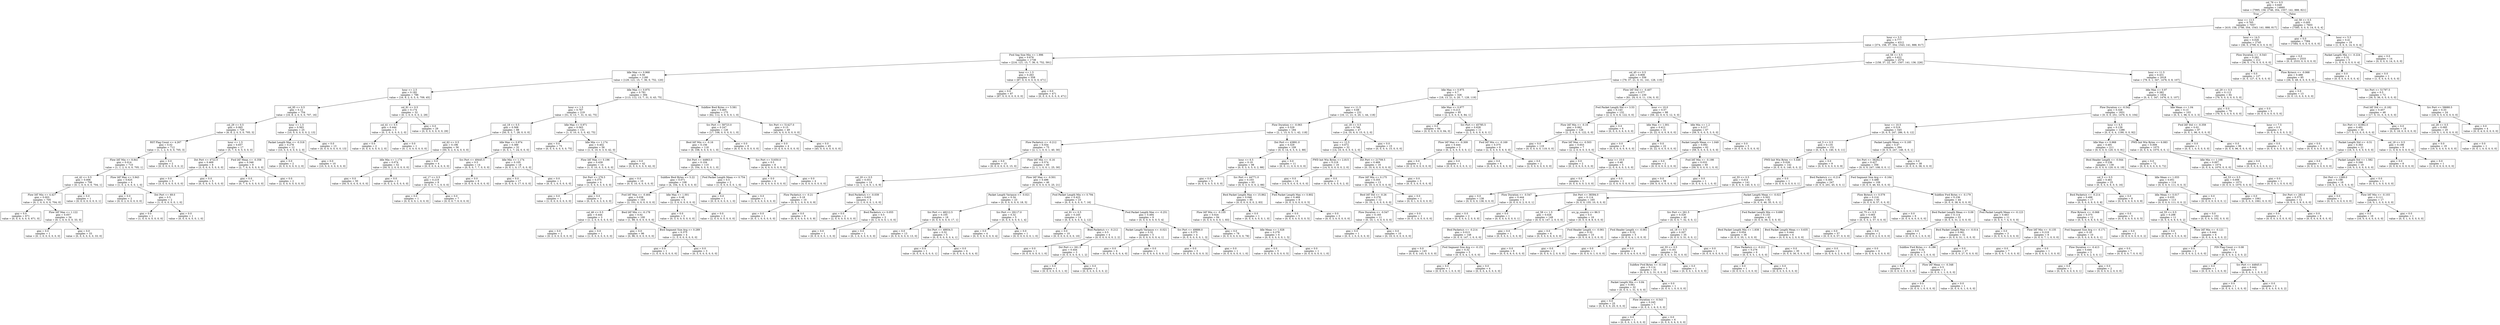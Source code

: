 digraph Tree {
node [shape=box] ;
0 [label="col_76 <= 0.5\ngini = 0.649\nsamples = 14660\nvalue = [7995, 158, 2746, 354, 1557, 141, 888, 821]"] ;
1 [label="hour <= 13.5\ngini = 0.765\nsamples = 7057\nvalue = [410, 158, 2746, 354, 1543, 141, 888, 817]"] ;
0 -> 1 [labeldistance=2.5, labelangle=45, headlabel="True"] ;
2 [label="hour <= 3.5\ngini = 0.777\nsamples = 4312\nvalue = [374, 158, 37, 354, 1543, 141, 888, 817]"] ;
1 -> 2 ;
3 [label="Fwd Seg Size Min <= 1.996\ngini = 0.676\nsamples = 1738\nvalue = [216, 121, 15, 7, 36, 0, 752, 591]"] ;
2 -> 3 ;
4 [label="Idle Max <= 0.968\ngini = 0.56\nsamples = 1180\nvalue = [129, 121, 15, 7, 36, 0, 752, 120]"] ;
3 -> 4 ;
5 [label="hour <= 2.5\ngini = 0.182\nsamples = 786\nvalue = [16, 9, 2, 0, 5, 0, 709, 45]"] ;
4 -> 5 ;
6 [label="col_95 <= 0.5\ngini = 0.12\nsamples = 754\nvalue = [16, 8, 2, 0, 5, 0, 707, 16]"] ;
5 -> 6 ;
7 [label="col_29 <= 0.5\ngini = 0.065\nsamples = 729\nvalue = [6, 8, 2, 0, 5, 0, 705, 3]"] ;
6 -> 7 ;
8 [label="RST Flag Count <= 4.267\ngini = 0.02\nsamples = 712\nvalue = [1, 1, 2, 0, 0, 0, 705, 3]"] ;
7 -> 8 ;
9 [label="Flow IAT Min <= 8.841\ngini = 0.014\nsamples = 710\nvalue = [1, 1, 2, 0, 0, 0, 705, 1]"] ;
8 -> 9 ;
10 [label="col_42 <= 0.5\ngini = 0.006\nsamples = 706\nvalue = [0, 1, 0, 0, 0, 0, 704, 1]"] ;
9 -> 10 ;
11 [label="Flow IAT Min <= 4.427\ngini = 0.003\nsamples = 705\nvalue = [0, 1, 0, 0, 0, 0, 704, 0]"] ;
10 -> 11 ;
12 [label="gini = 0.0\nsamples = 671\nvalue = [0, 0, 0, 0, 0, 0, 671, 0]"] ;
11 -> 12 ;
13 [label="Flow IAT Max <= 1.122\ngini = 0.057\nsamples = 34\nvalue = [0, 1, 0, 0, 0, 0, 33, 0]"] ;
11 -> 13 ;
14 [label="gini = 0.0\nsamples = 1\nvalue = [0, 1, 0, 0, 0, 0, 0, 0]"] ;
13 -> 14 ;
15 [label="gini = 0.0\nsamples = 33\nvalue = [0, 0, 0, 0, 0, 0, 33, 0]"] ;
13 -> 15 ;
16 [label="gini = 0.0\nsamples = 1\nvalue = [0, 0, 0, 0, 0, 0, 0, 1]"] ;
10 -> 16 ;
17 [label="Flow IAT Max <= 3.943\ngini = 0.625\nsamples = 4\nvalue = [1, 0, 2, 0, 0, 0, 1, 0]"] ;
9 -> 17 ;
18 [label="gini = 0.0\nsamples = 2\nvalue = [0, 0, 2, 0, 0, 0, 0, 0]"] ;
17 -> 18 ;
19 [label="Dst Port <= 69.0\ngini = 0.5\nsamples = 2\nvalue = [1, 0, 0, 0, 0, 0, 1, 0]"] ;
17 -> 19 ;
20 [label="gini = 0.0\nsamples = 1\nvalue = [1, 0, 0, 0, 0, 0, 0, 0]"] ;
19 -> 20 ;
21 [label="gini = 0.0\nsamples = 1\nvalue = [0, 0, 0, 0, 0, 0, 1, 0]"] ;
19 -> 21 ;
22 [label="gini = 0.0\nsamples = 2\nvalue = [0, 0, 0, 0, 0, 0, 0, 2]"] ;
8 -> 22 ;
23 [label="hour <= 1.5\ngini = 0.657\nsamples = 17\nvalue = [5, 7, 0, 0, 5, 0, 0, 0]"] ;
7 -> 23 ;
24 [label="Dst Port <= 4722.0\ngini = 0.469\nsamples = 8\nvalue = [3, 0, 0, 0, 5, 0, 0, 0]"] ;
23 -> 24 ;
25 [label="gini = 0.0\nsamples = 3\nvalue = [3, 0, 0, 0, 0, 0, 0, 0]"] ;
24 -> 25 ;
26 [label="gini = 0.0\nsamples = 5\nvalue = [0, 0, 0, 0, 5, 0, 0, 0]"] ;
24 -> 26 ;
27 [label="Fwd IAT Mean <= -0.358\ngini = 0.346\nsamples = 9\nvalue = [2, 7, 0, 0, 0, 0, 0, 0]"] ;
23 -> 27 ;
28 [label="gini = 0.0\nsamples = 7\nvalue = [0, 7, 0, 0, 0, 0, 0, 0]"] ;
27 -> 28 ;
29 [label="gini = 0.0\nsamples = 2\nvalue = [2, 0, 0, 0, 0, 0, 0, 0]"] ;
27 -> 29 ;
30 [label="hour <= 1.5\ngini = 0.563\nsamples = 25\nvalue = [10, 0, 0, 0, 0, 0, 2, 13]"] ;
6 -> 30 ;
31 [label="Packet Length Max <= -0.318\ngini = 0.278\nsamples = 12\nvalue = [10, 0, 0, 0, 0, 0, 2, 0]"] ;
30 -> 31 ;
32 [label="gini = 0.0\nsamples = 2\nvalue = [0, 0, 0, 0, 0, 0, 2, 0]"] ;
31 -> 32 ;
33 [label="gini = 0.0\nsamples = 10\nvalue = [10, 0, 0, 0, 0, 0, 0, 0]"] ;
31 -> 33 ;
34 [label="gini = 0.0\nsamples = 13\nvalue = [0, 0, 0, 0, 0, 0, 0, 13]"] ;
30 -> 34 ;
35 [label="col_91 <= 0.5\ngini = 0.174\nsamples = 32\nvalue = [0, 1, 0, 0, 0, 0, 2, 29]"] ;
5 -> 35 ;
36 [label="col_41 <= 0.5\ngini = 0.444\nsamples = 3\nvalue = [0, 1, 0, 0, 0, 0, 2, 0]"] ;
35 -> 36 ;
37 [label="gini = 0.0\nsamples = 2\nvalue = [0, 0, 0, 0, 0, 0, 2, 0]"] ;
36 -> 37 ;
38 [label="gini = 0.0\nsamples = 1\nvalue = [0, 1, 0, 0, 0, 0, 0, 0]"] ;
36 -> 38 ;
39 [label="gini = 0.0\nsamples = 29\nvalue = [0, 0, 0, 0, 0, 0, 0, 29]"] ;
35 -> 39 ;
40 [label="Idle Max <= 0.975\ngini = 0.781\nsamples = 394\nvalue = [113, 112, 13, 7, 31, 0, 43, 75]"] ;
4 -> 40 ;
41 [label="hour <= 1.5\ngini = 0.767\nsamples = 219\nvalue = [51, 0, 13, 7, 31, 0, 42, 75]"] ;
40 -> 41 ;
42 [label="col_18 <= 0.5\ngini = 0.568\nsamples = 88\nvalue = [50, 0, 3, 7, 28, 0, 0, 0]"] ;
41 -> 42 ;
43 [label="col_62 <= 0.5\ngini = 0.196\nsamples = 56\nvalue = [50, 0, 2, 0, 4, 0, 0, 0]"] ;
42 -> 43 ;
44 [label="Idle Min <= 1.174\ngini = 0.074\nsamples = 52\nvalue = [50, 0, 2, 0, 0, 0, 0, 0]"] ;
43 -> 44 ;
45 [label="gini = 0.0\nsamples = 50\nvalue = [50, 0, 0, 0, 0, 0, 0, 0]"] ;
44 -> 45 ;
46 [label="gini = 0.0\nsamples = 2\nvalue = [0, 0, 2, 0, 0, 0, 0, 0]"] ;
44 -> 46 ;
47 [label="gini = 0.0\nsamples = 4\nvalue = [0, 0, 0, 0, 4, 0, 0, 0]"] ;
43 -> 47 ;
48 [label="Idle Max <= 0.974\ngini = 0.389\nsamples = 32\nvalue = [0, 0, 1, 7, 24, 0, 0, 0]"] ;
42 -> 48 ;
49 [label="Src Port <= 49445.5\ngini = 0.5\nsamples = 14\nvalue = [0, 0, 0, 7, 7, 0, 0, 0]"] ;
48 -> 49 ;
50 [label="col_17 <= 0.5\ngini = 0.219\nsamples = 8\nvalue = [0, 0, 0, 7, 1, 0, 0, 0]"] ;
49 -> 50 ;
51 [label="gini = 0.0\nsamples = 1\nvalue = [0, 0, 0, 0, 1, 0, 0, 0]"] ;
50 -> 51 ;
52 [label="gini = 0.0\nsamples = 7\nvalue = [0, 0, 0, 7, 0, 0, 0, 0]"] ;
50 -> 52 ;
53 [label="gini = 0.0\nsamples = 6\nvalue = [0, 0, 0, 0, 6, 0, 0, 0]"] ;
49 -> 53 ;
54 [label="Idle Min <= 1.174\ngini = 0.105\nsamples = 18\nvalue = [0, 0, 1, 0, 17, 0, 0, 0]"] ;
48 -> 54 ;
55 [label="gini = 0.0\nsamples = 17\nvalue = [0, 0, 0, 0, 17, 0, 0, 0]"] ;
54 -> 55 ;
56 [label="gini = 0.0\nsamples = 1\nvalue = [0, 0, 1, 0, 0, 0, 0, 0]"] ;
54 -> 56 ;
57 [label="Idle Max <= 0.971\ngini = 0.563\nsamples = 131\nvalue = [1, 0, 10, 0, 3, 0, 42, 75]"] ;
41 -> 57 ;
58 [label="gini = 0.0\nsamples = 75\nvalue = [0, 0, 0, 0, 0, 0, 0, 75]"] ;
57 -> 58 ;
59 [label="Idle Min <= 1.174\ngini = 0.402\nsamples = 56\nvalue = [1, 0, 10, 0, 3, 0, 42, 0]"] ;
57 -> 59 ;
60 [label="Flow IAT Max <= 0.196\ngini = 0.439\nsamples = 14\nvalue = [1, 0, 10, 0, 3, 0, 0, 0]"] ;
59 -> 60 ;
61 [label="Dst Port <= 276.5\ngini = 0.375\nsamples = 4\nvalue = [1, 0, 0, 0, 3, 0, 0, 0]"] ;
60 -> 61 ;
62 [label="gini = 0.0\nsamples = 1\nvalue = [1, 0, 0, 0, 0, 0, 0, 0]"] ;
61 -> 62 ;
63 [label="gini = 0.0\nsamples = 3\nvalue = [0, 0, 0, 0, 3, 0, 0, 0]"] ;
61 -> 63 ;
64 [label="gini = 0.0\nsamples = 10\nvalue = [0, 0, 10, 0, 0, 0, 0, 0]"] ;
60 -> 64 ;
65 [label="gini = 0.0\nsamples = 42\nvalue = [0, 0, 0, 0, 0, 0, 42, 0]"] ;
59 -> 65 ;
66 [label="Subflow Bwd Bytes <= 5.581\ngini = 0.465\nsamples = 175\nvalue = [62, 112, 0, 0, 0, 0, 1, 0]"] ;
40 -> 66 ;
67 [label="Src Port <= 58723.0\ngini = 0.247\nsamples = 126\nvalue = [17, 108, 0, 0, 0, 0, 1, 0]"] ;
66 -> 67 ;
68 [label="Bwd IAT Min <= -0.16\ngini = 0.156\nsamples = 118\nvalue = [9, 108, 0, 0, 0, 0, 1, 0]"] ;
67 -> 68 ;
69 [label="Dst Port <= 44863.0\ngini = 0.104\nsamples = 110\nvalue = [5, 104, 0, 0, 0, 0, 1, 0]"] ;
68 -> 69 ;
70 [label="Subflow Bwd Bytes <= 5.22\ngini = 0.071\nsamples = 108\nvalue = [4, 104, 0, 0, 0, 0, 0, 0]"] ;
69 -> 70 ;
71 [label="Fwd IAT Max <= -0.464\ngini = 0.038\nsamples = 103\nvalue = [2, 101, 0, 0, 0, 0, 0, 0]"] ;
70 -> 71 ;
72 [label="col_46 <= 0.5\ngini = 0.444\nsamples = 3\nvalue = [1, 2, 0, 0, 0, 0, 0, 0]"] ;
71 -> 72 ;
73 [label="gini = 0.0\nsamples = 2\nvalue = [0, 2, 0, 0, 0, 0, 0, 0]"] ;
72 -> 73 ;
74 [label="gini = 0.0\nsamples = 1\nvalue = [1, 0, 0, 0, 0, 0, 0, 0]"] ;
72 -> 74 ;
75 [label="Bwd IAT Min <= -0.178\ngini = 0.02\nsamples = 100\nvalue = [1, 99, 0, 0, 0, 0, 0, 0]"] ;
71 -> 75 ;
76 [label="gini = 0.0\nsamples = 96\nvalue = [0, 96, 0, 0, 0, 0, 0, 0]"] ;
75 -> 76 ;
77 [label="Bwd Segment Size Avg <= 0.289\ngini = 0.375\nsamples = 4\nvalue = [1, 3, 0, 0, 0, 0, 0, 0]"] ;
75 -> 77 ;
78 [label="gini = 0.0\nsamples = 1\nvalue = [1, 0, 0, 0, 0, 0, 0, 0]"] ;
77 -> 78 ;
79 [label="gini = 0.0\nsamples = 3\nvalue = [0, 3, 0, 0, 0, 0, 0, 0]"] ;
77 -> 79 ;
80 [label="Idle Max <= 1.001\ngini = 0.48\nsamples = 5\nvalue = [2, 3, 0, 0, 0, 0, 0, 0]"] ;
70 -> 80 ;
81 [label="gini = 0.0\nsamples = 3\nvalue = [0, 3, 0, 0, 0, 0, 0, 0]"] ;
80 -> 81 ;
82 [label="gini = 0.0\nsamples = 2\nvalue = [2, 0, 0, 0, 0, 0, 0, 0]"] ;
80 -> 82 ;
83 [label="Fwd Packet Length Mean <= 0.754\ngini = 0.5\nsamples = 2\nvalue = [1, 0, 0, 0, 0, 0, 1, 0]"] ;
69 -> 83 ;
84 [label="gini = 0.0\nsamples = 1\nvalue = [0, 0, 0, 0, 0, 0, 1, 0]"] ;
83 -> 84 ;
85 [label="gini = 0.0\nsamples = 1\nvalue = [1, 0, 0, 0, 0, 0, 0, 0]"] ;
83 -> 85 ;
86 [label="Src Port <= 51650.0\ngini = 0.5\nsamples = 8\nvalue = [4, 4, 0, 0, 0, 0, 0, 0]"] ;
68 -> 86 ;
87 [label="gini = 0.0\nsamples = 4\nvalue = [0, 4, 0, 0, 0, 0, 0, 0]"] ;
86 -> 87 ;
88 [label="gini = 0.0\nsamples = 4\nvalue = [4, 0, 0, 0, 0, 0, 0, 0]"] ;
86 -> 88 ;
89 [label="gini = 0.0\nsamples = 8\nvalue = [8, 0, 0, 0, 0, 0, 0, 0]"] ;
67 -> 89 ;
90 [label="Src Port <= 51427.0\ngini = 0.15\nsamples = 49\nvalue = [45, 4, 0, 0, 0, 0, 0, 0]"] ;
66 -> 90 ;
91 [label="gini = 0.0\nsamples = 4\nvalue = [0, 4, 0, 0, 0, 0, 0, 0]"] ;
90 -> 91 ;
92 [label="gini = 0.0\nsamples = 45\nvalue = [45, 0, 0, 0, 0, 0, 0, 0]"] ;
90 -> 92 ;
93 [label="hour <= 1.5\ngini = 0.263\nsamples = 558\nvalue = [87, 0, 0, 0, 0, 0, 0, 471]"] ;
3 -> 93 ;
94 [label="gini = 0.0\nsamples = 87\nvalue = [87, 0, 0, 0, 0, 0, 0, 0]"] ;
93 -> 94 ;
95 [label="gini = 0.0\nsamples = 471\nvalue = [0, 0, 0, 0, 0, 0, 0, 471]"] ;
93 -> 95 ;
96 [label="col_58 <= 0.5\ngini = 0.622\nsamples = 2574\nvalue = [158, 37, 22, 347, 1507, 141, 136, 226]"] ;
2 -> 96 ;
97 [label="col_45 <= 0.5\ngini = 0.808\nsamples = 556\nvalue = [79, 37, 21, 0, 31, 141, 128, 119]"] ;
96 -> 97 ;
98 [label="Idle Max <= 0.975\ngini = 0.7\nsamples = 326\nvalue = [18, 13, 21, 0, 20, 7, 128, 119]"] ;
97 -> 98 ;
99 [label="hour <= 11.5\ngini = 0.68\nsamples = 231\nvalue = [16, 11, 21, 0, 20, 1, 44, 118]"] ;
98 -> 99 ;
100 [label="Flow Duration <= -0.063\ngini = 0.529\nsamples = 184\nvalue = [2, 1, 15, 0, 5, 1, 42, 118]"] ;
99 -> 100 ;
101 [label="Flow Packets/s <= -0.212\ngini = 0.554\nsamples = 75\nvalue = [2, 1, 1, 0, 0, 1, 40, 30]"] ;
100 -> 101 ;
102 [label="gini = 0.0\nsamples = 15\nvalue = [0, 0, 0, 0, 0, 0, 15, 0]"] ;
101 -> 102 ;
103 [label="Flow IAT Min <= -0.16\ngini = 0.574\nsamples = 60\nvalue = [2, 1, 1, 0, 0, 1, 25, 30]"] ;
101 -> 103 ;
104 [label="col_20 <= 0.5\ngini = 0.551\nsamples = 14\nvalue = [2, 1, 1, 0, 0, 1, 0, 9]"] ;
103 -> 104 ;
105 [label="Flow Packets/s <= -0.21\ngini = 0.18\nsamples = 10\nvalue = [0, 0, 1, 0, 0, 0, 0, 9]"] ;
104 -> 105 ;
106 [label="gini = 0.0\nsamples = 1\nvalue = [0, 0, 1, 0, 0, 0, 0, 0]"] ;
105 -> 106 ;
107 [label="gini = 0.0\nsamples = 9\nvalue = [0, 0, 0, 0, 0, 0, 0, 9]"] ;
105 -> 107 ;
108 [label="Bwd Packets/s <= -0.039\ngini = 0.625\nsamples = 4\nvalue = [2, 1, 0, 0, 0, 1, 0, 0]"] ;
104 -> 108 ;
109 [label="gini = 0.0\nsamples = 2\nvalue = [2, 0, 0, 0, 0, 0, 0, 0]"] ;
108 -> 109 ;
110 [label="Bwd Packets/s <= 0.055\ngini = 0.5\nsamples = 2\nvalue = [0, 1, 0, 0, 0, 1, 0, 0]"] ;
108 -> 110 ;
111 [label="gini = 0.0\nsamples = 1\nvalue = [0, 0, 0, 0, 0, 1, 0, 0]"] ;
110 -> 111 ;
112 [label="gini = 0.0\nsamples = 1\nvalue = [0, 1, 0, 0, 0, 0, 0, 0]"] ;
110 -> 112 ;
113 [label="Flow IAT Max <= -0.501\ngini = 0.496\nsamples = 46\nvalue = [0, 0, 0, 0, 0, 0, 25, 21]"] ;
103 -> 113 ;
114 [label="Packet Length Variance <= -0.021\ngini = 0.34\nsamples = 23\nvalue = [0, 0, 0, 0, 0, 0, 18, 5]"] ;
113 -> 114 ;
115 [label="Src Port <= 48212.5\ngini = 0.105\nsamples = 18\nvalue = [0, 0, 0, 0, 0, 0, 17, 1]"] ;
114 -> 115 ;
116 [label="gini = 0.0\nsamples = 13\nvalue = [0, 0, 0, 0, 0, 0, 13, 0]"] ;
115 -> 116 ;
117 [label="Src Port <= 48934.5\ngini = 0.32\nsamples = 5\nvalue = [0, 0, 0, 0, 0, 0, 4, 1]"] ;
115 -> 117 ;
118 [label="gini = 0.0\nsamples = 1\nvalue = [0, 0, 0, 0, 0, 0, 0, 1]"] ;
117 -> 118 ;
119 [label="gini = 0.0\nsamples = 4\nvalue = [0, 0, 0, 0, 0, 0, 4, 0]"] ;
117 -> 119 ;
120 [label="Src Port <= 29117.0\ngini = 0.32\nsamples = 5\nvalue = [0, 0, 0, 0, 0, 0, 1, 4]"] ;
114 -> 120 ;
121 [label="gini = 0.0\nsamples = 4\nvalue = [0, 0, 0, 0, 0, 0, 0, 4]"] ;
120 -> 121 ;
122 [label="gini = 0.0\nsamples = 1\nvalue = [0, 0, 0, 0, 0, 0, 1, 0]"] ;
120 -> 122 ;
123 [label="Fwd Packet Length Min <= 0.794\ngini = 0.423\nsamples = 23\nvalue = [0, 0, 0, 0, 0, 0, 7, 16]"] ;
113 -> 123 ;
124 [label="col_91 <= 0.5\ngini = 0.245\nsamples = 14\nvalue = [0, 0, 0, 0, 0, 0, 2, 12]"] ;
123 -> 124 ;
125 [label="gini = 0.0\nsamples = 10\nvalue = [0, 0, 0, 0, 0, 0, 0, 10]"] ;
124 -> 125 ;
126 [label="Bwd Packets/s <= -0.212\ngini = 0.5\nsamples = 4\nvalue = [0, 0, 0, 0, 0, 0, 2, 2]"] ;
124 -> 126 ;
127 [label="gini = 0.0\nsamples = 1\nvalue = [0, 0, 0, 0, 0, 0, 1, 0]"] ;
126 -> 127 ;
128 [label="Dst Port <= 261.5\ngini = 0.444\nsamples = 3\nvalue = [0, 0, 0, 0, 0, 0, 1, 2]"] ;
126 -> 128 ;
129 [label="gini = 0.0\nsamples = 1\nvalue = [0, 0, 0, 0, 0, 0, 1, 0]"] ;
128 -> 129 ;
130 [label="gini = 0.0\nsamples = 2\nvalue = [0, 0, 0, 0, 0, 0, 0, 2]"] ;
128 -> 130 ;
131 [label="Fwd Packet Length Max <= -0.251\ngini = 0.494\nsamples = 9\nvalue = [0, 0, 0, 0, 0, 0, 5, 4]"] ;
123 -> 131 ;
132 [label="Packet Length Variance <= -0.021\ngini = 0.32\nsamples = 5\nvalue = [0, 0, 0, 0, 0, 0, 4, 1]"] ;
131 -> 132 ;
133 [label="gini = 0.0\nsamples = 4\nvalue = [0, 0, 0, 0, 0, 0, 4, 0]"] ;
132 -> 133 ;
134 [label="gini = 0.0\nsamples = 1\nvalue = [0, 0, 0, 0, 0, 0, 0, 1]"] ;
132 -> 134 ;
135 [label="Src Port <= 49886.0\ngini = 0.375\nsamples = 4\nvalue = [0, 0, 0, 0, 0, 0, 1, 3]"] ;
131 -> 135 ;
136 [label="gini = 0.0\nsamples = 3\nvalue = [0, 0, 0, 0, 0, 0, 0, 3]"] ;
135 -> 136 ;
137 [label="gini = 0.0\nsamples = 1\nvalue = [0, 0, 0, 0, 0, 0, 1, 0]"] ;
135 -> 137 ;
138 [label="Dst Port <= 43891.0\ngini = 0.329\nsamples = 109\nvalue = [0, 0, 14, 0, 5, 0, 2, 88]"] ;
100 -> 138 ;
139 [label="hour <= 6.5\ngini = 0.19\nsamples = 98\nvalue = [0, 0, 3, 0, 5, 0, 2, 88]"] ;
138 -> 139 ;
140 [label="gini = 0.0\nsamples = 5\nvalue = [0, 0, 0, 0, 5, 0, 0, 0]"] ;
139 -> 140 ;
141 [label="Src Port <= 44771.0\ngini = 0.103\nsamples = 93\nvalue = [0, 0, 3, 0, 0, 0, 2, 88]"] ;
139 -> 141 ;
142 [label="Bwd Packet Length Max <= 15.862\ngini = 0.046\nsamples = 85\nvalue = [0, 0, 0, 0, 0, 0, 2, 83]"] ;
141 -> 142 ;
143 [label="Flow IAT Min <= -0.155\ngini = 0.024\nsamples = 84\nvalue = [0, 0, 0, 0, 0, 0, 1, 83]"] ;
142 -> 143 ;
144 [label="gini = 0.0\nsamples = 78\nvalue = [0, 0, 0, 0, 0, 0, 0, 78]"] ;
143 -> 144 ;
145 [label="Idle Mean <= 1.028\ngini = 0.278\nsamples = 6\nvalue = [0, 0, 0, 0, 0, 0, 1, 5]"] ;
143 -> 145 ;
146 [label="gini = 0.0\nsamples = 5\nvalue = [0, 0, 0, 0, 0, 0, 0, 5]"] ;
145 -> 146 ;
147 [label="gini = 0.0\nsamples = 1\nvalue = [0, 0, 0, 0, 0, 0, 1, 0]"] ;
145 -> 147 ;
148 [label="gini = 0.0\nsamples = 1\nvalue = [0, 0, 0, 0, 0, 0, 1, 0]"] ;
142 -> 148 ;
149 [label="Fwd Packet Length Max <= 0.802\ngini = 0.469\nsamples = 8\nvalue = [0, 0, 3, 0, 0, 0, 0, 5]"] ;
141 -> 149 ;
150 [label="gini = 0.0\nsamples = 5\nvalue = [0, 0, 0, 0, 0, 0, 0, 5]"] ;
149 -> 150 ;
151 [label="gini = 0.0\nsamples = 3\nvalue = [0, 0, 3, 0, 0, 0, 0, 0]"] ;
149 -> 151 ;
152 [label="gini = 0.0\nsamples = 11\nvalue = [0, 0, 11, 0, 0, 0, 0, 0]"] ;
138 -> 152 ;
153 [label="col_18 <= 0.5\ngini = 0.746\nsamples = 47\nvalue = [14, 10, 6, 0, 15, 0, 2, 0]"] ;
99 -> 153 ;
154 [label="hour <= 12.5\ngini = 0.672\nsamples = 32\nvalue = [14, 10, 6, 0, 0, 0, 2, 0]"] ;
153 -> 154 ;
155 [label="FWD Init Win Bytes <= 2.815\ngini = 0.219\nsamples = 16\nvalue = [14, 0, 0, 0, 0, 0, 2, 0]"] ;
154 -> 155 ;
156 [label="gini = 0.0\nsamples = 14\nvalue = [14, 0, 0, 0, 0, 0, 0, 0]"] ;
155 -> 156 ;
157 [label="gini = 0.0\nsamples = 2\nvalue = [0, 0, 0, 0, 0, 0, 2, 0]"] ;
155 -> 157 ;
158 [label="Dst Port <= 21709.5\ngini = 0.469\nsamples = 16\nvalue = [0, 10, 6, 0, 0, 0, 0, 0]"] ;
154 -> 158 ;
159 [label="Flow IAT Min <= 0.175\ngini = 0.355\nsamples = 13\nvalue = [0, 10, 3, 0, 0, 0, 0, 0]"] ;
158 -> 159 ;
160 [label="Bwd IAT Std <= -0.26\ngini = 0.278\nsamples = 12\nvalue = [0, 10, 2, 0, 0, 0, 0, 0]"] ;
159 -> 160 ;
161 [label="Flow Duration <= -0.547\ngini = 0.165\nsamples = 11\nvalue = [0, 10, 1, 0, 0, 0, 0, 0]"] ;
160 -> 161 ;
162 [label="gini = 0.0\nsamples = 1\nvalue = [0, 0, 1, 0, 0, 0, 0, 0]"] ;
161 -> 162 ;
163 [label="gini = 0.0\nsamples = 10\nvalue = [0, 10, 0, 0, 0, 0, 0, 0]"] ;
161 -> 163 ;
164 [label="gini = 0.0\nsamples = 1\nvalue = [0, 0, 1, 0, 0, 0, 0, 0]"] ;
160 -> 164 ;
165 [label="gini = 0.0\nsamples = 1\nvalue = [0, 0, 1, 0, 0, 0, 0, 0]"] ;
159 -> 165 ;
166 [label="gini = 0.0\nsamples = 3\nvalue = [0, 0, 3, 0, 0, 0, 0, 0]"] ;
158 -> 166 ;
167 [label="gini = 0.0\nsamples = 15\nvalue = [0, 0, 0, 0, 15, 0, 0, 0]"] ;
153 -> 167 ;
168 [label="Idle Max <= 0.977\ngini = 0.213\nsamples = 95\nvalue = [2, 2, 0, 0, 0, 6, 84, 1]"] ;
98 -> 168 ;
169 [label="gini = 0.0\nsamples = 84\nvalue = [0, 0, 0, 0, 0, 0, 84, 0]"] ;
168 -> 169 ;
170 [label="Src Port <= 45785.5\ngini = 0.628\nsamples = 11\nvalue = [2, 2, 0, 0, 0, 6, 0, 1]"] ;
168 -> 170 ;
171 [label="Flow IAT Max <= -0.309\ngini = 0.444\nsamples = 3\nvalue = [0, 2, 0, 0, 0, 0, 0, 1]"] ;
170 -> 171 ;
172 [label="gini = 0.0\nsamples = 2\nvalue = [0, 2, 0, 0, 0, 0, 0, 0]"] ;
171 -> 172 ;
173 [label="gini = 0.0\nsamples = 1\nvalue = [0, 0, 0, 0, 0, 0, 0, 1]"] ;
171 -> 173 ;
174 [label="Fwd IAT Min <= -0.169\ngini = 0.375\nsamples = 8\nvalue = [2, 0, 0, 0, 0, 6, 0, 0]"] ;
170 -> 174 ;
175 [label="gini = 0.0\nsamples = 6\nvalue = [0, 0, 0, 0, 0, 6, 0, 0]"] ;
174 -> 175 ;
176 [label="gini = 0.0\nsamples = 2\nvalue = [2, 0, 0, 0, 0, 0, 0, 0]"] ;
174 -> 176 ;
177 [label="Flow IAT Std <= -0.407\ngini = 0.577\nsamples = 230\nvalue = [61, 24, 0, 0, 11, 134, 0, 0]"] ;
97 -> 177 ;
178 [label="Fwd Packet Length Std <= 3.53\ngini = 0.143\nsamples = 132\nvalue = [2, 2, 0, 0, 6, 122, 0, 0]"] ;
177 -> 178 ;
179 [label="Flow IAT Min <= -0.16\ngini = 0.062\nsamples = 126\nvalue = [2, 2, 0, 0, 0, 122, 0, 0]"] ;
178 -> 179 ;
180 [label="gini = 0.0\nsamples = 119\nvalue = [0, 0, 0, 0, 0, 119, 0, 0]"] ;
179 -> 180 ;
181 [label="Flow IAT Max <= -0.503\ngini = 0.653\nsamples = 7\nvalue = [2, 2, 0, 0, 0, 3, 0, 0]"] ;
179 -> 181 ;
182 [label="gini = 0.0\nsamples = 2\nvalue = [0, 2, 0, 0, 0, 0, 0, 0]"] ;
181 -> 182 ;
183 [label="hour <= 10.0\ngini = 0.48\nsamples = 5\nvalue = [2, 0, 0, 0, 0, 3, 0, 0]"] ;
181 -> 183 ;
184 [label="gini = 0.0\nsamples = 3\nvalue = [0, 0, 0, 0, 0, 3, 0, 0]"] ;
183 -> 184 ;
185 [label="gini = 0.0\nsamples = 2\nvalue = [2, 0, 0, 0, 0, 0, 0, 0]"] ;
183 -> 185 ;
186 [label="gini = 0.0\nsamples = 6\nvalue = [0, 0, 0, 0, 6, 0, 0, 0]"] ;
178 -> 186 ;
187 [label="hour <= 10.0\ngini = 0.57\nsamples = 98\nvalue = [59, 22, 0, 0, 5, 12, 0, 0]"] ;
177 -> 187 ;
188 [label="Idle Max <= 1.001\ngini = 0.412\nsamples = 31\nvalue = [0, 22, 0, 0, 0, 9, 0, 0]"] ;
187 -> 188 ;
189 [label="gini = 0.0\nsamples = 9\nvalue = [0, 0, 0, 0, 0, 9, 0, 0]"] ;
188 -> 189 ;
190 [label="gini = 0.0\nsamples = 22\nvalue = [0, 22, 0, 0, 0, 0, 0, 0]"] ;
188 -> 190 ;
191 [label="Idle Min <= 1.2\ngini = 0.217\nsamples = 67\nvalue = [59, 0, 0, 0, 5, 3, 0, 0]"] ;
187 -> 191 ;
192 [label="Packet Length Mean <= 1.049\ngini = 0.092\nsamples = 62\nvalue = [59, 0, 0, 0, 0, 3, 0, 0]"] ;
191 -> 192 ;
193 [label="gini = 0.0\nsamples = 2\nvalue = [0, 0, 0, 0, 0, 2, 0, 0]"] ;
192 -> 193 ;
194 [label="Fwd IAT Min <= -0.198\ngini = 0.033\nsamples = 60\nvalue = [59, 0, 0, 0, 0, 1, 0, 0]"] ;
192 -> 194 ;
195 [label="gini = 0.0\nsamples = 59\nvalue = [59, 0, 0, 0, 0, 0, 0, 0]"] ;
194 -> 195 ;
196 [label="gini = 0.0\nsamples = 1\nvalue = [0, 0, 0, 0, 0, 1, 0, 0]"] ;
194 -> 196 ;
197 [label="gini = 0.0\nsamples = 5\nvalue = [0, 0, 0, 0, 5, 0, 0, 0]"] ;
191 -> 197 ;
198 [label="hour <= 11.5\ngini = 0.431\nsamples = 2018\nvalue = [79, 0, 1, 347, 1476, 0, 8, 107]"] ;
96 -> 198 ;
199 [label="Idle Max <= 0.97\ngini = 0.382\nsamples = 1934\nvalue = [0, 0, 1, 347, 1476, 0, 3, 107]"] ;
198 -> 199 ;
200 [label="Flow Duration <= -0.542\ngini = 0.328\nsamples = 1831\nvalue = [0, 0, 0, 251, 1476, 0, 0, 104]"] ;
199 -> 200 ;
201 [label="hour <= 10.5\ngini = 0.519\nsamples = 545\nvalue = [0, 0, 0, 247, 286, 0, 0, 12]"] ;
200 -> 201 ;
202 [label="col_5 <= 0.5\ngini = 0.135\nsamples = 151\nvalue = [0, 0, 0, 0, 140, 0, 0, 11]"] ;
201 -> 202 ;
203 [label="FWD Init Win Bytes <= 5.446\ngini = 0.028\nsamples = 142\nvalue = [0, 0, 0, 0, 140, 0, 0, 2]"] ;
202 -> 203 ;
204 [label="col_55 <= 0.5\ngini = 0.014\nsamples = 141\nvalue = [0, 0, 0, 0, 140, 0, 0, 1]"] ;
203 -> 204 ;
205 [label="gini = 0.0\nsamples = 138\nvalue = [0, 0, 0, 0, 138, 0, 0, 0]"] ;
204 -> 205 ;
206 [label="Flow Duration <= -0.547\ngini = 0.444\nsamples = 3\nvalue = [0, 0, 0, 0, 2, 0, 0, 1]"] ;
204 -> 206 ;
207 [label="gini = 0.0\nsamples = 2\nvalue = [0, 0, 0, 0, 2, 0, 0, 0]"] ;
206 -> 207 ;
208 [label="gini = 0.0\nsamples = 1\nvalue = [0, 0, 0, 0, 0, 0, 0, 1]"] ;
206 -> 208 ;
209 [label="gini = 0.0\nsamples = 1\nvalue = [0, 0, 0, 0, 0, 0, 0, 1]"] ;
203 -> 209 ;
210 [label="gini = 0.0\nsamples = 9\nvalue = [0, 0, 0, 0, 0, 0, 0, 9]"] ;
202 -> 210 ;
211 [label="Packet Length Mean <= 0.185\ngini = 0.47\nsamples = 394\nvalue = [0, 0, 0, 247, 146, 0, 0, 1]"] ;
201 -> 211 ;
212 [label="Src Port <= 38262.5\ngini = 0.427\nsamples = 356\nvalue = [0, 0, 0, 247, 108, 0, 0, 1]"] ;
211 -> 212 ;
213 [label="Bwd Packets/s <= -0.214\ngini = 0.305\nsamples = 247\nvalue = [0, 0, 0, 201, 45, 0, 0, 1]"] ;
212 -> 213 ;
214 [label="Dst Port <= 38394.0\ngini = 0.114\nsamples = 165\nvalue = [0, 0, 0, 155, 10, 0, 0, 0]"] ;
213 -> 214 ;
215 [label="col_58 <= 1.5\ngini = 0.026\nsamples = 149\nvalue = [0, 0, 0, 147, 2, 0, 0, 0]"] ;
214 -> 215 ;
216 [label="Bwd Packets/s <= -0.214\ngini = 0.013\nsamples = 148\nvalue = [0, 0, 0, 147, 1, 0, 0, 0]"] ;
215 -> 216 ;
217 [label="gini = 0.0\nsamples = 143\nvalue = [0, 0, 0, 143, 0, 0, 0, 0]"] ;
216 -> 217 ;
218 [label="Fwd Segment Size Avg <= -0.151\ngini = 0.32\nsamples = 5\nvalue = [0, 0, 0, 4, 1, 0, 0, 0]"] ;
216 -> 218 ;
219 [label="gini = 0.0\nsamples = 1\nvalue = [0, 0, 0, 0, 1, 0, 0, 0]"] ;
218 -> 219 ;
220 [label="gini = 0.0\nsamples = 4\nvalue = [0, 0, 0, 4, 0, 0, 0, 0]"] ;
218 -> 220 ;
221 [label="gini = 0.0\nsamples = 1\nvalue = [0, 0, 0, 0, 1, 0, 0, 0]"] ;
215 -> 221 ;
222 [label="src_ip_country <= 86.5\ngini = 0.5\nsamples = 16\nvalue = [0, 0, 0, 8, 8, 0, 0, 0]"] ;
214 -> 222 ;
223 [label="gini = 0.0\nsamples = 6\nvalue = [0, 0, 0, 0, 6, 0, 0, 0]"] ;
222 -> 223 ;
224 [label="Fwd Header Length <= -0.061\ngini = 0.32\nsamples = 10\nvalue = [0, 0, 0, 8, 2, 0, 0, 0]"] ;
222 -> 224 ;
225 [label="gini = 0.0\nsamples = 8\nvalue = [0, 0, 0, 8, 0, 0, 0, 0]"] ;
224 -> 225 ;
226 [label="gini = 0.0\nsamples = 2\nvalue = [0, 0, 0, 0, 2, 0, 0, 0]"] ;
224 -> 226 ;
227 [label="Packet Length Mean <= -0.021\ngini = 0.503\nsamples = 82\nvalue = [0, 0, 0, 46, 35, 0, 0, 1]"] ;
213 -> 227 ;
228 [label="Src Port <= 261.5\ngini = 0.329\nsamples = 40\nvalue = [0, 0, 0, 7, 32, 0, 0, 1]"] ;
227 -> 228 ;
229 [label="Fwd Header Length <= -0.061\ngini = 0.32\nsamples = 5\nvalue = [0, 0, 0, 4, 1, 0, 0, 0]"] ;
228 -> 229 ;
230 [label="gini = 0.0\nsamples = 1\nvalue = [0, 0, 0, 0, 1, 0, 0, 0]"] ;
229 -> 230 ;
231 [label="gini = 0.0\nsamples = 4\nvalue = [0, 0, 0, 4, 0, 0, 0, 0]"] ;
229 -> 231 ;
232 [label="col_18 <= 0.5\ngini = 0.207\nsamples = 35\nvalue = [0, 0, 0, 3, 31, 0, 0, 1]"] ;
228 -> 232 ;
233 [label="col_55 <= 0.5\ngini = 0.161\nsamples = 34\nvalue = [0, 0, 0, 3, 31, 0, 0, 0]"] ;
232 -> 233 ;
234 [label="Subflow Fwd Bytes <= -0.146\ngini = 0.114\nsamples = 33\nvalue = [0, 0, 0, 2, 31, 0, 0, 0]"] ;
233 -> 234 ;
235 [label="Packet Length Min <= 0.84\ngini = 0.061\nsamples = 32\nvalue = [0, 0, 0, 1, 31, 0, 0, 0]"] ;
234 -> 235 ;
236 [label="gini = 0.0\nsamples = 25\nvalue = [0, 0, 0, 0, 25, 0, 0, 0]"] ;
235 -> 236 ;
237 [label="Flow Duration <= -0.543\ngini = 0.245\nsamples = 7\nvalue = [0, 0, 0, 1, 6, 0, 0, 0]"] ;
235 -> 237 ;
238 [label="gini = 0.0\nsamples = 1\nvalue = [0, 0, 0, 1, 0, 0, 0, 0]"] ;
237 -> 238 ;
239 [label="gini = 0.0\nsamples = 6\nvalue = [0, 0, 0, 0, 6, 0, 0, 0]"] ;
237 -> 239 ;
240 [label="gini = 0.0\nsamples = 1\nvalue = [0, 0, 0, 1, 0, 0, 0, 0]"] ;
234 -> 240 ;
241 [label="gini = 0.0\nsamples = 1\nvalue = [0, 0, 0, 1, 0, 0, 0, 0]"] ;
233 -> 241 ;
242 [label="gini = 0.0\nsamples = 1\nvalue = [0, 0, 0, 0, 0, 0, 0, 1]"] ;
232 -> 242 ;
243 [label="Fwd Packet Length Min <= 0.699\ngini = 0.133\nsamples = 42\nvalue = [0, 0, 0, 39, 3, 0, 0, 0]"] ;
227 -> 243 ;
244 [label="Bwd Packet Length Min <= 1.838\ngini = 0.054\nsamples = 36\nvalue = [0, 0, 0, 35, 1, 0, 0, 0]"] ;
243 -> 244 ;
245 [label="Flow Packets/s <= -0.212\ngini = 0.278\nsamples = 6\nvalue = [0, 0, 0, 5, 1, 0, 0, 0]"] ;
244 -> 245 ;
246 [label="gini = 0.0\nsamples = 1\nvalue = [0, 0, 0, 0, 1, 0, 0, 0]"] ;
245 -> 246 ;
247 [label="gini = 0.0\nsamples = 5\nvalue = [0, 0, 0, 5, 0, 0, 0, 0]"] ;
245 -> 247 ;
248 [label="gini = 0.0\nsamples = 30\nvalue = [0, 0, 0, 30, 0, 0, 0, 0]"] ;
244 -> 248 ;
249 [label="Bwd Packet Length Mean <= 0.635\ngini = 0.444\nsamples = 6\nvalue = [0, 0, 0, 4, 2, 0, 0, 0]"] ;
243 -> 249 ;
250 [label="gini = 0.0\nsamples = 2\nvalue = [0, 0, 0, 0, 2, 0, 0, 0]"] ;
249 -> 250 ;
251 [label="gini = 0.0\nsamples = 4\nvalue = [0, 0, 0, 4, 0, 0, 0, 0]"] ;
249 -> 251 ;
252 [label="Fwd Segment Size Avg <= -0.164\ngini = 0.488\nsamples = 109\nvalue = [0, 0, 0, 46, 63, 0, 0, 0]"] ;
212 -> 252 ;
253 [label="Flow Bytes/s <= 0.579\ngini = 0.216\nsamples = 65\nvalue = [0, 0, 0, 8, 57, 0, 0, 0]"] ;
252 -> 253 ;
254 [label="col_75 <= 0.5\ngini = 0.065\nsamples = 59\nvalue = [0, 0, 0, 2, 57, 0, 0, 0]"] ;
253 -> 254 ;
255 [label="gini = 0.0\nsamples = 57\nvalue = [0, 0, 0, 0, 57, 0, 0, 0]"] ;
254 -> 255 ;
256 [label="gini = 0.0\nsamples = 2\nvalue = [0, 0, 0, 2, 0, 0, 0, 0]"] ;
254 -> 256 ;
257 [label="gini = 0.0\nsamples = 6\nvalue = [0, 0, 0, 6, 0, 0, 0, 0]"] ;
253 -> 257 ;
258 [label="Subflow Fwd Bytes <= -0.179\ngini = 0.236\nsamples = 44\nvalue = [0, 0, 0, 38, 6, 0, 0, 0]"] ;
252 -> 258 ;
259 [label="Bwd Packet Length Mean <= 0.09\ngini = 0.114\nsamples = 33\nvalue = [0, 0, 0, 31, 2, 0, 0, 0]"] ;
258 -> 259 ;
260 [label="gini = 0.0\nsamples = 1\nvalue = [0, 0, 0, 0, 1, 0, 0, 0]"] ;
259 -> 260 ;
261 [label="Bwd Packet Length Max <= -0.014\ngini = 0.061\nsamples = 32\nvalue = [0, 0, 0, 31, 1, 0, 0, 0]"] ;
259 -> 261 ;
262 [label="Subflow Fwd Bytes <= -0.186\ngini = 0.32\nsamples = 5\nvalue = [0, 0, 0, 4, 1, 0, 0, 0]"] ;
261 -> 262 ;
263 [label="gini = 0.0\nsamples = 3\nvalue = [0, 0, 0, 3, 0, 0, 0, 0]"] ;
262 -> 263 ;
264 [label="Flow IAT Mean <= -0.348\ngini = 0.5\nsamples = 2\nvalue = [0, 0, 0, 1, 1, 0, 0, 0]"] ;
262 -> 264 ;
265 [label="gini = 0.0\nsamples = 1\nvalue = [0, 0, 0, 1, 0, 0, 0, 0]"] ;
264 -> 265 ;
266 [label="gini = 0.0\nsamples = 1\nvalue = [0, 0, 0, 0, 1, 0, 0, 0]"] ;
264 -> 266 ;
267 [label="gini = 0.0\nsamples = 27\nvalue = [0, 0, 0, 27, 0, 0, 0, 0]"] ;
261 -> 267 ;
268 [label="Fwd Packet Length Mean <= -0.123\ngini = 0.463\nsamples = 11\nvalue = [0, 0, 0, 7, 4, 0, 0, 0]"] ;
258 -> 268 ;
269 [label="gini = 0.0\nsamples = 3\nvalue = [0, 0, 0, 0, 3, 0, 0, 0]"] ;
268 -> 269 ;
270 [label="Flow IAT Min <= -0.135\ngini = 0.219\nsamples = 8\nvalue = [0, 0, 0, 7, 1, 0, 0, 0]"] ;
268 -> 270 ;
271 [label="gini = 0.0\nsamples = 7\nvalue = [0, 0, 0, 7, 0, 0, 0, 0]"] ;
270 -> 271 ;
272 [label="gini = 0.0\nsamples = 1\nvalue = [0, 0, 0, 0, 1, 0, 0, 0]"] ;
270 -> 272 ;
273 [label="gini = 0.0\nsamples = 38\nvalue = [0, 0, 0, 0, 38, 0, 0, 0]"] ;
211 -> 273 ;
274 [label="hour <= 6.5\ngini = 0.139\nsamples = 1286\nvalue = [0, 0, 0, 4, 1190, 0, 0, 92]"] ;
200 -> 274 ;
275 [label="Idle Max <= 0.968\ngini = 0.491\nsamples = 211\nvalue = [0, 0, 0, 0, 120, 0, 0, 91]"] ;
274 -> 275 ;
276 [label="Bwd Header Length <= -0.044\ngini = 0.236\nsamples = 139\nvalue = [0, 0, 0, 0, 120, 0, 0, 19]"] ;
275 -> 276 ;
277 [label="col_5 <= 0.5\ngini = 0.461\nsamples = 25\nvalue = [0, 0, 0, 0, 9, 0, 0, 16]"] ;
276 -> 277 ;
278 [label="Bwd Packets/s <= -0.214\ngini = 0.498\nsamples = 17\nvalue = [0, 0, 0, 0, 9, 0, 0, 8]"] ;
277 -> 278 ;
279 [label="Flow Bytes/s <= -0.068\ngini = 0.375\nsamples = 12\nvalue = [0, 0, 0, 0, 9, 0, 0, 3]"] ;
278 -> 279 ;
280 [label="Fwd Segment Size Avg <= -0.171\ngini = 0.18\nsamples = 10\nvalue = [0, 0, 0, 0, 9, 0, 0, 1]"] ;
279 -> 280 ;
281 [label="Flow Duration <= -0.413\ngini = 0.444\nsamples = 3\nvalue = [0, 0, 0, 0, 2, 0, 0, 1]"] ;
280 -> 281 ;
282 [label="gini = 0.0\nsamples = 1\nvalue = [0, 0, 0, 0, 0, 0, 0, 1]"] ;
281 -> 282 ;
283 [label="gini = 0.0\nsamples = 2\nvalue = [0, 0, 0, 0, 2, 0, 0, 0]"] ;
281 -> 283 ;
284 [label="gini = 0.0\nsamples = 7\nvalue = [0, 0, 0, 0, 7, 0, 0, 0]"] ;
280 -> 284 ;
285 [label="gini = 0.0\nsamples = 2\nvalue = [0, 0, 0, 0, 0, 0, 0, 2]"] ;
279 -> 285 ;
286 [label="gini = 0.0\nsamples = 5\nvalue = [0, 0, 0, 0, 0, 0, 0, 5]"] ;
278 -> 286 ;
287 [label="gini = 0.0\nsamples = 8\nvalue = [0, 0, 0, 0, 0, 0, 0, 8]"] ;
277 -> 287 ;
288 [label="Idle Mean <= 1.033\ngini = 0.051\nsamples = 114\nvalue = [0, 0, 0, 0, 111, 0, 0, 3]"] ;
276 -> 288 ;
289 [label="Idle Mean <= 0.017\ngini = 0.035\nsamples = 113\nvalue = [0, 0, 0, 0, 111, 0, 0, 2]"] ;
288 -> 289 ;
290 [label="col_55 <= 0.5\ngini = 0.298\nsamples = 11\nvalue = [0, 0, 0, 0, 9, 0, 0, 2]"] ;
289 -> 290 ;
291 [label="gini = 0.0\nsamples = 5\nvalue = [0, 0, 0, 0, 5, 0, 0, 0]"] ;
290 -> 291 ;
292 [label="Flow IAT Min <= -0.121\ngini = 0.444\nsamples = 6\nvalue = [0, 0, 0, 0, 4, 0, 0, 2]"] ;
290 -> 292 ;
293 [label="gini = 0.0\nsamples = 2\nvalue = [0, 0, 0, 0, 2, 0, 0, 0]"] ;
292 -> 293 ;
294 [label="FIN Flag Count <= 0.08\ngini = 0.5\nsamples = 4\nvalue = [0, 0, 0, 0, 2, 0, 0, 2]"] ;
292 -> 294 ;
295 [label="gini = 0.0\nsamples = 1\nvalue = [0, 0, 0, 0, 1, 0, 0, 0]"] ;
294 -> 295 ;
296 [label="Src Port <= 44845.0\ngini = 0.444\nsamples = 3\nvalue = [0, 0, 0, 0, 1, 0, 0, 2]"] ;
294 -> 296 ;
297 [label="gini = 0.0\nsamples = 1\nvalue = [0, 0, 0, 0, 1, 0, 0, 0]"] ;
296 -> 297 ;
298 [label="gini = 0.0\nsamples = 2\nvalue = [0, 0, 0, 0, 0, 0, 0, 2]"] ;
296 -> 298 ;
299 [label="gini = 0.0\nsamples = 102\nvalue = [0, 0, 0, 0, 102, 0, 0, 0]"] ;
289 -> 299 ;
300 [label="gini = 0.0\nsamples = 1\nvalue = [0, 0, 0, 0, 0, 0, 0, 1]"] ;
288 -> 300 ;
301 [label="gini = 0.0\nsamples = 72\nvalue = [0, 0, 0, 0, 0, 0, 0, 72]"] ;
275 -> 301 ;
302 [label="FWD Init Win Bytes <= 6.083\ngini = 0.009\nsamples = 1075\nvalue = [0, 0, 0, 4, 1070, 0, 0, 1]"] ;
274 -> 302 ;
303 [label="Idle Min <= 1.168\ngini = 0.007\nsamples = 1074\nvalue = [0, 0, 0, 4, 1070, 0, 0, 0]"] ;
302 -> 303 ;
304 [label="col_53 <= 0.5\ngini = 0.006\nsamples = 1073\nvalue = [0, 0, 0, 3, 1070, 0, 0, 0]"] ;
303 -> 304 ;
305 [label="gini = 0.0\nsamples = 1061\nvalue = [0, 0, 0, 0, 1061, 0, 0, 0]"] ;
304 -> 305 ;
306 [label="Dst Port <= 283.0\ngini = 0.375\nsamples = 12\nvalue = [0, 0, 0, 3, 9, 0, 0, 0]"] ;
304 -> 306 ;
307 [label="gini = 0.0\nsamples = 3\nvalue = [0, 0, 0, 3, 0, 0, 0, 0]"] ;
306 -> 307 ;
308 [label="gini = 0.0\nsamples = 9\nvalue = [0, 0, 0, 0, 9, 0, 0, 0]"] ;
306 -> 308 ;
309 [label="gini = 0.0\nsamples = 1\nvalue = [0, 0, 0, 1, 0, 0, 0, 0]"] ;
303 -> 309 ;
310 [label="gini = 0.0\nsamples = 1\nvalue = [0, 0, 0, 0, 0, 0, 0, 1]"] ;
302 -> 310 ;
311 [label="Idle Mean <= 1.04\ngini = 0.13\nsamples = 103\nvalue = [0, 0, 1, 96, 0, 0, 3, 3]"] ;
199 -> 311 ;
312 [label="Fwd IAT Std <= -0.359\ngini = 0.02\nsamples = 97\nvalue = [0, 0, 1, 96, 0, 0, 0, 0]"] ;
311 -> 312 ;
313 [label="gini = 0.0\nsamples = 1\nvalue = [0, 0, 1, 0, 0, 0, 0, 0]"] ;
312 -> 313 ;
314 [label="gini = 0.0\nsamples = 96\nvalue = [0, 0, 0, 96, 0, 0, 0, 0]"] ;
312 -> 314 ;
315 [label="hour <= 7.5\ngini = 0.5\nsamples = 6\nvalue = [0, 0, 0, 0, 0, 0, 3, 3]"] ;
311 -> 315 ;
316 [label="gini = 0.0\nsamples = 3\nvalue = [0, 0, 0, 0, 0, 0, 3, 0]"] ;
315 -> 316 ;
317 [label="gini = 0.0\nsamples = 3\nvalue = [0, 0, 0, 0, 0, 0, 0, 3]"] ;
315 -> 317 ;
318 [label="col_29 <= 0.5\ngini = 0.112\nsamples = 84\nvalue = [79, 0, 0, 0, 0, 0, 5, 0]"] ;
198 -> 318 ;
319 [label="gini = 0.0\nsamples = 79\nvalue = [79, 0, 0, 0, 0, 0, 0, 0]"] ;
318 -> 319 ;
320 [label="gini = 0.0\nsamples = 5\nvalue = [0, 0, 0, 0, 0, 0, 5, 0]"] ;
318 -> 320 ;
321 [label="hour <= 14.5\ngini = 0.026\nsamples = 2745\nvalue = [36, 0, 2709, 0, 0, 0, 0, 0]"] ;
1 -> 321 ;
322 [label="Flow Duration <= -0.543\ngini = 0.282\nsamples = 212\nvalue = [36, 0, 176, 0, 0, 0, 0, 0]"] ;
321 -> 322 ;
323 [label="gini = 0.0\nsamples = 127\nvalue = [0, 0, 127, 0, 0, 0, 0, 0]"] ;
322 -> 323 ;
324 [label="Flow Bytes/s <= -0.068\ngini = 0.488\nsamples = 85\nvalue = [36, 0, 49, 0, 0, 0, 0, 0]"] ;
322 -> 324 ;
325 [label="gini = 0.0\nsamples = 13\nvalue = [0, 0, 13, 0, 0, 0, 0, 0]"] ;
324 -> 325 ;
326 [label="Src Port <= 51797.5\ngini = 0.5\nsamples = 72\nvalue = [36, 0, 36, 0, 0, 0, 0, 0]"] ;
324 -> 326 ;
327 [label="Fwd IAT Std <= -0.182\ngini = 0.457\nsamples = 48\nvalue = [17, 0, 31, 0, 0, 0, 0, 0]"] ;
326 -> 327 ;
328 [label="Src Port <= 41862.0\ngini = 0.491\nsamples = 30\nvalue = [17, 0, 13, 0, 0, 0, 0, 0]"] ;
327 -> 328 ;
329 [label="Packet Length Std <= -0.51\ngini = 0.363\nsamples = 21\nvalue = [16, 0, 5, 0, 0, 0, 0, 0]"] ;
328 -> 329 ;
330 [label="gini = 0.0\nsamples = 2\nvalue = [0, 0, 2, 0, 0, 0, 0, 0]"] ;
329 -> 330 ;
331 [label="Packet Length Std <= 1.582\ngini = 0.266\nsamples = 19\nvalue = [16, 0, 3, 0, 0, 0, 0, 0]"] ;
329 -> 331 ;
332 [label="Dst Port <= 1269.0\ngini = 0.198\nsamples = 18\nvalue = [16, 0, 2, 0, 0, 0, 0, 0]"] ;
331 -> 332 ;
333 [label="gini = 0.0\nsamples = 1\nvalue = [0, 0, 1, 0, 0, 0, 0, 0]"] ;
332 -> 333 ;
334 [label="Flow IAT Min <= -0.103\ngini = 0.111\nsamples = 17\nvalue = [16, 0, 1, 0, 0, 0, 0, 0]"] ;
332 -> 334 ;
335 [label="gini = 0.0\nsamples = 16\nvalue = [16, 0, 0, 0, 0, 0, 0, 0]"] ;
334 -> 335 ;
336 [label="gini = 0.0\nsamples = 1\nvalue = [0, 0, 1, 0, 0, 0, 0, 0]"] ;
334 -> 336 ;
337 [label="gini = 0.0\nsamples = 1\nvalue = [0, 0, 1, 0, 0, 0, 0, 0]"] ;
331 -> 337 ;
338 [label="col_18 <= 0.5\ngini = 0.198\nsamples = 9\nvalue = [1, 0, 8, 0, 0, 0, 0, 0]"] ;
328 -> 338 ;
339 [label="gini = 0.0\nsamples = 8\nvalue = [0, 0, 8, 0, 0, 0, 0, 0]"] ;
338 -> 339 ;
340 [label="gini = 0.0\nsamples = 1\nvalue = [1, 0, 0, 0, 0, 0, 0, 0]"] ;
338 -> 340 ;
341 [label="gini = 0.0\nsamples = 18\nvalue = [0, 0, 18, 0, 0, 0, 0, 0]"] ;
327 -> 341 ;
342 [label="Src Port <= 58680.5\ngini = 0.33\nsamples = 24\nvalue = [19, 0, 5, 0, 0, 0, 0, 0]"] ;
326 -> 342 ;
343 [label="col_28 <= 0.5\ngini = 0.095\nsamples = 20\nvalue = [19, 0, 1, 0, 0, 0, 0, 0]"] ;
342 -> 343 ;
344 [label="gini = 0.0\nsamples = 19\nvalue = [19, 0, 0, 0, 0, 0, 0, 0]"] ;
343 -> 344 ;
345 [label="gini = 0.0\nsamples = 1\nvalue = [0, 0, 1, 0, 0, 0, 0, 0]"] ;
343 -> 345 ;
346 [label="gini = 0.0\nsamples = 4\nvalue = [0, 0, 4, 0, 0, 0, 0, 0]"] ;
342 -> 346 ;
347 [label="gini = 0.0\nsamples = 2533\nvalue = [0, 0, 2533, 0, 0, 0, 0, 0]"] ;
321 -> 347 ;
348 [label="col_58 <= 0.5\ngini = 0.005\nsamples = 7603\nvalue = [7585, 0, 0, 0, 14, 0, 0, 4]"] ;
0 -> 348 [labeldistance=2.5, labelangle=-45, headlabel="False"] ;
349 [label="gini = 0.0\nsamples = 7584\nvalue = [7584, 0, 0, 0, 0, 0, 0, 0]"] ;
348 -> 349 ;
350 [label="hour <= 5.5\ngini = 0.41\nsamples = 19\nvalue = [1, 0, 0, 0, 14, 0, 0, 4]"] ;
348 -> 350 ;
351 [label="Packet Length Min <= -0.224\ngini = 0.32\nsamples = 5\nvalue = [1, 0, 0, 0, 0, 0, 0, 4]"] ;
350 -> 351 ;
352 [label="gini = 0.0\nsamples = 4\nvalue = [0, 0, 0, 0, 0, 0, 0, 4]"] ;
351 -> 352 ;
353 [label="gini = 0.0\nsamples = 1\nvalue = [1, 0, 0, 0, 0, 0, 0, 0]"] ;
351 -> 353 ;
354 [label="gini = 0.0\nsamples = 14\nvalue = [0, 0, 0, 0, 14, 0, 0, 0]"] ;
350 -> 354 ;
}